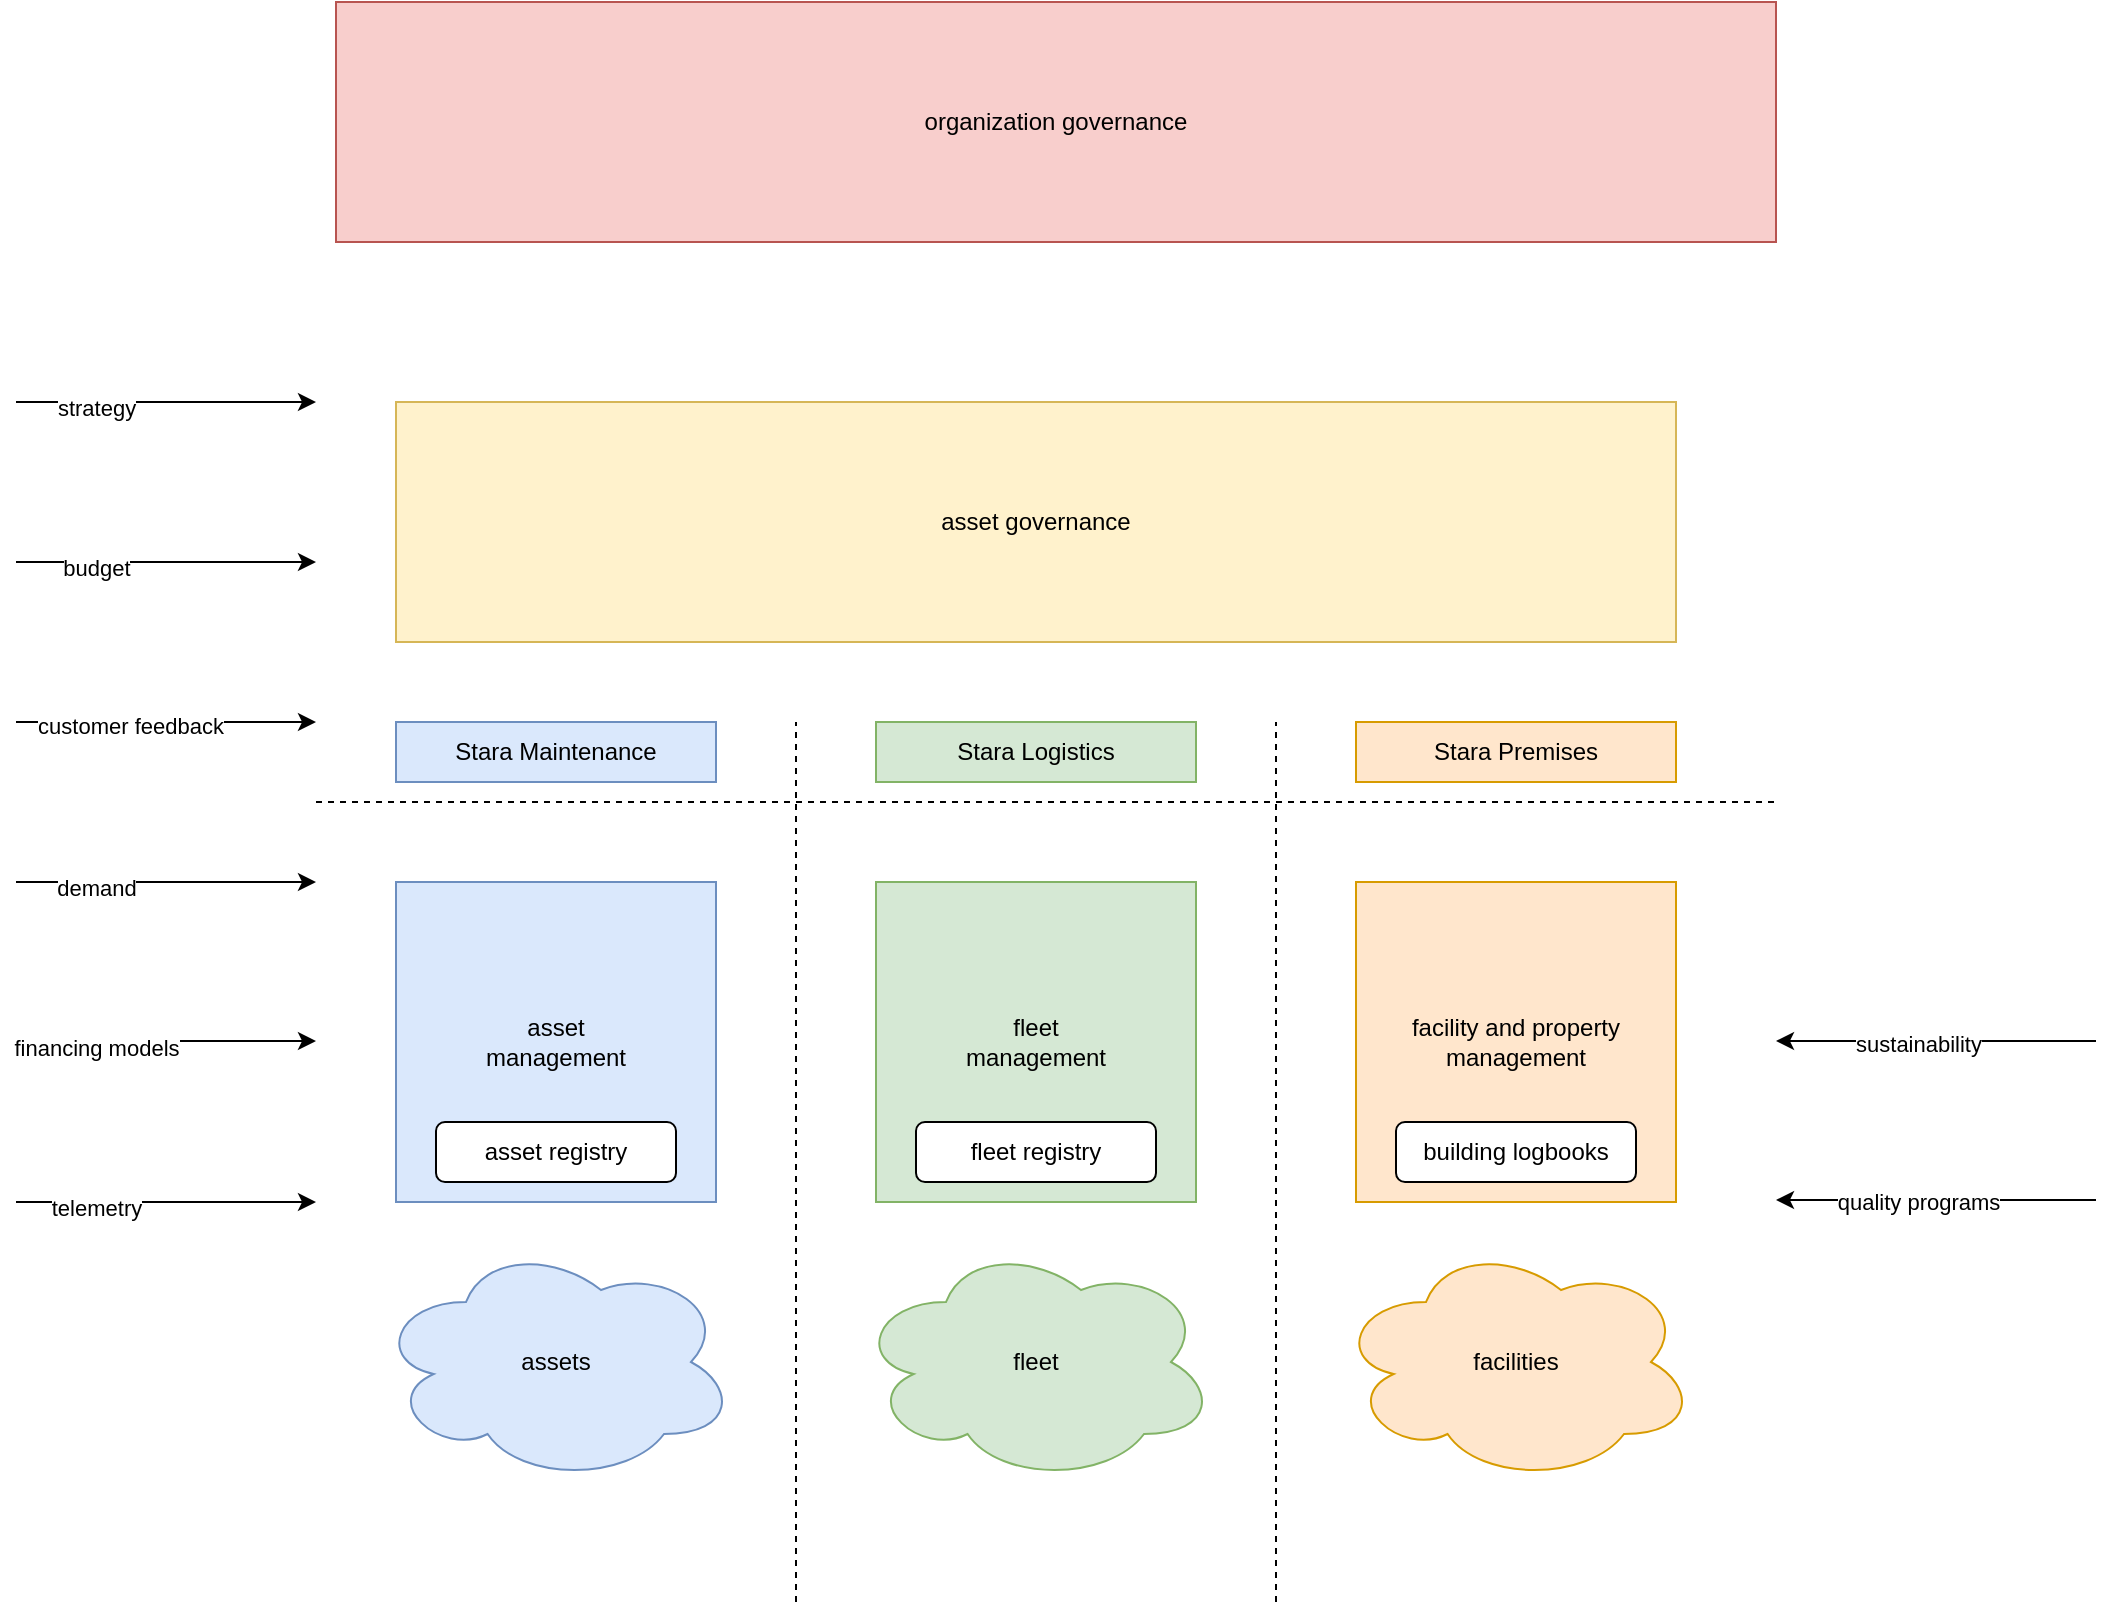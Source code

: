 <mxfile version="24.5.3" type="github">
  <diagram name="Page-1" id="ZrJXDv-FUCtQG19DnWuj">
    <mxGraphModel dx="1166" dy="977" grid="1" gridSize="10" guides="1" tooltips="1" connect="1" arrows="1" fold="1" page="1" pageScale="1" pageWidth="2336" pageHeight="1654" math="0" shadow="0">
      <root>
        <mxCell id="0" />
        <mxCell id="1" parent="0" />
        <mxCell id="6iWBXV5wArr8-yX4Gljc-1" value="" style="endArrow=none;dashed=1;html=1;rounded=0;" parent="1" edge="1">
          <mxGeometry width="50" height="50" relative="1" as="geometry">
            <mxPoint x="310" y="480" as="sourcePoint" />
            <mxPoint x="1040" y="480" as="targetPoint" />
          </mxGeometry>
        </mxCell>
        <mxCell id="6iWBXV5wArr8-yX4Gljc-2" value="asset&lt;div&gt;management&lt;/div&gt;" style="whiteSpace=wrap;html=1;aspect=fixed;fillColor=#dae8fc;strokeColor=#6c8ebf;" parent="1" vertex="1">
          <mxGeometry x="350" y="520" width="160" height="160" as="geometry" />
        </mxCell>
        <mxCell id="6iWBXV5wArr8-yX4Gljc-3" value="fleet&lt;div&gt;management&lt;/div&gt;" style="whiteSpace=wrap;html=1;aspect=fixed;fillColor=#d5e8d4;strokeColor=#82b366;" parent="1" vertex="1">
          <mxGeometry x="590" y="520" width="160" height="160" as="geometry" />
        </mxCell>
        <mxCell id="6iWBXV5wArr8-yX4Gljc-4" value="facility and property&lt;div&gt;management&lt;/div&gt;" style="whiteSpace=wrap;html=1;aspect=fixed;fillColor=#ffe6cc;strokeColor=#d79b00;" parent="1" vertex="1">
          <mxGeometry x="830" y="520" width="160" height="160" as="geometry" />
        </mxCell>
        <mxCell id="6iWBXV5wArr8-yX4Gljc-5" value="" style="endArrow=none;dashed=1;html=1;rounded=0;" parent="1" edge="1">
          <mxGeometry width="50" height="50" relative="1" as="geometry">
            <mxPoint x="550" y="880" as="sourcePoint" />
            <mxPoint x="550" y="440" as="targetPoint" />
          </mxGeometry>
        </mxCell>
        <mxCell id="6iWBXV5wArr8-yX4Gljc-6" value="" style="endArrow=none;dashed=1;html=1;rounded=0;" parent="1" edge="1">
          <mxGeometry width="50" height="50" relative="1" as="geometry">
            <mxPoint x="790" y="880" as="sourcePoint" />
            <mxPoint x="790" y="440" as="targetPoint" />
          </mxGeometry>
        </mxCell>
        <mxCell id="6iWBXV5wArr8-yX4Gljc-7" value="asset governance" style="rounded=0;whiteSpace=wrap;html=1;fillColor=#fff2cc;strokeColor=#d6b656;" parent="1" vertex="1">
          <mxGeometry x="350" y="280" width="640" height="120" as="geometry" />
        </mxCell>
        <mxCell id="6iWBXV5wArr8-yX4Gljc-8" value="assets" style="ellipse;shape=cloud;whiteSpace=wrap;html=1;fillColor=#dae8fc;strokeColor=#6c8ebf;" parent="1" vertex="1">
          <mxGeometry x="340" y="700" width="180" height="120" as="geometry" />
        </mxCell>
        <mxCell id="6iWBXV5wArr8-yX4Gljc-9" value="fleet" style="ellipse;shape=cloud;whiteSpace=wrap;html=1;fillColor=#d5e8d4;strokeColor=#82b366;" parent="1" vertex="1">
          <mxGeometry x="580" y="700" width="180" height="120" as="geometry" />
        </mxCell>
        <mxCell id="6iWBXV5wArr8-yX4Gljc-10" value="facilities" style="ellipse;shape=cloud;whiteSpace=wrap;html=1;fillColor=#ffe6cc;strokeColor=#d79b00;" parent="1" vertex="1">
          <mxGeometry x="820" y="700" width="180" height="120" as="geometry" />
        </mxCell>
        <mxCell id="6iWBXV5wArr8-yX4Gljc-11" value="building logbooks" style="rounded=1;whiteSpace=wrap;html=1;" parent="1" vertex="1">
          <mxGeometry x="850" y="640" width="120" height="30" as="geometry" />
        </mxCell>
        <mxCell id="6iWBXV5wArr8-yX4Gljc-12" value="fleet registry" style="rounded=1;whiteSpace=wrap;html=1;" parent="1" vertex="1">
          <mxGeometry x="610" y="640" width="120" height="30" as="geometry" />
        </mxCell>
        <mxCell id="6iWBXV5wArr8-yX4Gljc-13" value="asset registry" style="rounded=1;whiteSpace=wrap;html=1;" parent="1" vertex="1">
          <mxGeometry x="370" y="640" width="120" height="30" as="geometry" />
        </mxCell>
        <mxCell id="6iWBXV5wArr8-yX4Gljc-14" value="" style="endArrow=classic;html=1;rounded=0;" parent="1" edge="1">
          <mxGeometry width="50" height="50" relative="1" as="geometry">
            <mxPoint x="160" y="440" as="sourcePoint" />
            <mxPoint x="310" y="440" as="targetPoint" />
          </mxGeometry>
        </mxCell>
        <mxCell id="6iWBXV5wArr8-yX4Gljc-15" value="customer feedback" style="edgeLabel;html=1;align=center;verticalAlign=middle;resizable=0;points=[];" parent="6iWBXV5wArr8-yX4Gljc-14" vertex="1" connectable="0">
          <mxGeometry x="-0.24" y="-2" relative="1" as="geometry">
            <mxPoint as="offset" />
          </mxGeometry>
        </mxCell>
        <mxCell id="6iWBXV5wArr8-yX4Gljc-16" value="" style="endArrow=classic;html=1;rounded=0;" parent="1" edge="1">
          <mxGeometry width="50" height="50" relative="1" as="geometry">
            <mxPoint x="160" y="680" as="sourcePoint" />
            <mxPoint x="310" y="680" as="targetPoint" />
          </mxGeometry>
        </mxCell>
        <mxCell id="6iWBXV5wArr8-yX4Gljc-18" value="telemetry" style="edgeLabel;html=1;align=center;verticalAlign=middle;resizable=0;points=[];" parent="6iWBXV5wArr8-yX4Gljc-16" vertex="1" connectable="0">
          <mxGeometry x="0.04" y="-3" relative="1" as="geometry">
            <mxPoint x="-38" as="offset" />
          </mxGeometry>
        </mxCell>
        <mxCell id="6iWBXV5wArr8-yX4Gljc-20" value="" style="endArrow=classic;html=1;rounded=0;" parent="1" edge="1">
          <mxGeometry width="50" height="50" relative="1" as="geometry">
            <mxPoint x="160" y="360" as="sourcePoint" />
            <mxPoint x="310" y="360" as="targetPoint" />
          </mxGeometry>
        </mxCell>
        <mxCell id="6iWBXV5wArr8-yX4Gljc-21" value="budget" style="edgeLabel;html=1;align=center;verticalAlign=middle;resizable=0;points=[];" parent="6iWBXV5wArr8-yX4Gljc-20" vertex="1" connectable="0">
          <mxGeometry x="0.04" y="-3" relative="1" as="geometry">
            <mxPoint x="-38" as="offset" />
          </mxGeometry>
        </mxCell>
        <mxCell id="6iWBXV5wArr8-yX4Gljc-22" value="" style="endArrow=classic;html=1;rounded=0;" parent="1" edge="1">
          <mxGeometry width="50" height="50" relative="1" as="geometry">
            <mxPoint x="160" y="280" as="sourcePoint" />
            <mxPoint x="310" y="280" as="targetPoint" />
          </mxGeometry>
        </mxCell>
        <mxCell id="6iWBXV5wArr8-yX4Gljc-23" value="strategy" style="edgeLabel;html=1;align=center;verticalAlign=middle;resizable=0;points=[];" parent="6iWBXV5wArr8-yX4Gljc-22" vertex="1" connectable="0">
          <mxGeometry x="0.04" y="-3" relative="1" as="geometry">
            <mxPoint x="-38" as="offset" />
          </mxGeometry>
        </mxCell>
        <mxCell id="6iWBXV5wArr8-yX4Gljc-24" value="" style="endArrow=classic;html=1;rounded=0;" parent="1" edge="1">
          <mxGeometry width="50" height="50" relative="1" as="geometry">
            <mxPoint x="160" y="520" as="sourcePoint" />
            <mxPoint x="310" y="520" as="targetPoint" />
          </mxGeometry>
        </mxCell>
        <mxCell id="6iWBXV5wArr8-yX4Gljc-25" value="demand" style="edgeLabel;html=1;align=center;verticalAlign=middle;resizable=0;points=[];" parent="6iWBXV5wArr8-yX4Gljc-24" vertex="1" connectable="0">
          <mxGeometry x="0.04" y="-3" relative="1" as="geometry">
            <mxPoint x="-38" as="offset" />
          </mxGeometry>
        </mxCell>
        <mxCell id="6iWBXV5wArr8-yX4Gljc-26" value="" style="endArrow=classic;html=1;rounded=0;" parent="1" edge="1">
          <mxGeometry width="50" height="50" relative="1" as="geometry">
            <mxPoint x="160" y="599.5" as="sourcePoint" />
            <mxPoint x="310" y="599.5" as="targetPoint" />
          </mxGeometry>
        </mxCell>
        <mxCell id="6iWBXV5wArr8-yX4Gljc-27" value="financing models" style="edgeLabel;html=1;align=center;verticalAlign=middle;resizable=0;points=[];" parent="6iWBXV5wArr8-yX4Gljc-26" vertex="1" connectable="0">
          <mxGeometry x="0.04" y="-3" relative="1" as="geometry">
            <mxPoint x="-38" as="offset" />
          </mxGeometry>
        </mxCell>
        <mxCell id="6iWBXV5wArr8-yX4Gljc-28" value="" style="endArrow=classic;html=1;rounded=0;" parent="1" edge="1">
          <mxGeometry width="50" height="50" relative="1" as="geometry">
            <mxPoint x="1200" y="599.5" as="sourcePoint" />
            <mxPoint x="1040" y="599.5" as="targetPoint" />
          </mxGeometry>
        </mxCell>
        <mxCell id="6iWBXV5wArr8-yX4Gljc-29" value="sustainability" style="edgeLabel;html=1;align=center;verticalAlign=middle;resizable=0;points=[];" parent="6iWBXV5wArr8-yX4Gljc-28" vertex="1" connectable="0">
          <mxGeometry x="0.113" y="1" relative="1" as="geometry">
            <mxPoint as="offset" />
          </mxGeometry>
        </mxCell>
        <mxCell id="6iWBXV5wArr8-yX4Gljc-30" value="" style="endArrow=classic;html=1;rounded=0;" parent="1" edge="1">
          <mxGeometry width="50" height="50" relative="1" as="geometry">
            <mxPoint x="1200" y="679" as="sourcePoint" />
            <mxPoint x="1040" y="679" as="targetPoint" />
          </mxGeometry>
        </mxCell>
        <mxCell id="6iWBXV5wArr8-yX4Gljc-31" value="quality programs" style="edgeLabel;html=1;align=center;verticalAlign=middle;resizable=0;points=[];" parent="6iWBXV5wArr8-yX4Gljc-30" vertex="1" connectable="0">
          <mxGeometry x="0.113" y="1" relative="1" as="geometry">
            <mxPoint as="offset" />
          </mxGeometry>
        </mxCell>
        <mxCell id="6iWBXV5wArr8-yX4Gljc-32" value="organization governance" style="rounded=0;whiteSpace=wrap;html=1;fillColor=#f8cecc;strokeColor=#b85450;" parent="1" vertex="1">
          <mxGeometry x="320" y="80" width="720" height="120" as="geometry" />
        </mxCell>
        <mxCell id="TkjsGVKn1CepjRWXLHXj-1" value="Stara Logistics" style="rounded=0;whiteSpace=wrap;html=1;fillColor=#d5e8d4;strokeColor=#82b366;" parent="1" vertex="1">
          <mxGeometry x="590" y="440" width="160" height="30" as="geometry" />
        </mxCell>
        <mxCell id="TkjsGVKn1CepjRWXLHXj-2" value="Stara Maintenance" style="rounded=0;whiteSpace=wrap;html=1;fillColor=#dae8fc;strokeColor=#6c8ebf;" parent="1" vertex="1">
          <mxGeometry x="350" y="440" width="160" height="30" as="geometry" />
        </mxCell>
        <mxCell id="TkjsGVKn1CepjRWXLHXj-3" value="Stara Premises" style="rounded=0;whiteSpace=wrap;html=1;fillColor=#ffe6cc;strokeColor=#d79b00;" parent="1" vertex="1">
          <mxGeometry x="830" y="440" width="160" height="30" as="geometry" />
        </mxCell>
      </root>
    </mxGraphModel>
  </diagram>
</mxfile>
